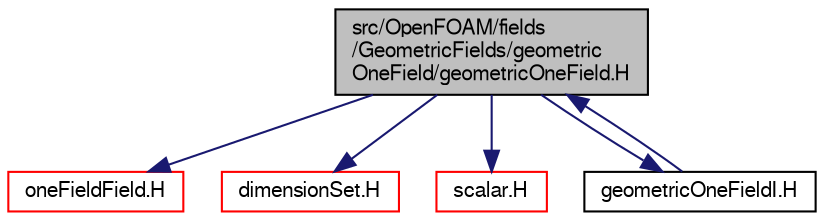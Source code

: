 digraph "src/OpenFOAM/fields/GeometricFields/geometricOneField/geometricOneField.H"
{
  bgcolor="transparent";
  edge [fontname="FreeSans",fontsize="10",labelfontname="FreeSans",labelfontsize="10"];
  node [fontname="FreeSans",fontsize="10",shape=record];
  Node0 [label="src/OpenFOAM/fields\l/GeometricFields/geometric\lOneField/geometricOneField.H",height=0.2,width=0.4,color="black", fillcolor="grey75", style="filled", fontcolor="black"];
  Node0 -> Node1 [color="midnightblue",fontsize="10",style="solid",fontname="FreeSans"];
  Node1 [label="oneFieldField.H",height=0.2,width=0.4,color="red",URL="$a09494.html"];
  Node0 -> Node30 [color="midnightblue",fontsize="10",style="solid",fontname="FreeSans"];
  Node30 [label="dimensionSet.H",height=0.2,width=0.4,color="red",URL="$a09386.html"];
  Node0 -> Node5 [color="midnightblue",fontsize="10",style="solid",fontname="FreeSans"];
  Node5 [label="scalar.H",height=0.2,width=0.4,color="red",URL="$a12533.html"];
  Node0 -> Node102 [color="midnightblue",fontsize="10",style="solid",fontname="FreeSans"];
  Node102 [label="geometricOneFieldI.H",height=0.2,width=0.4,color="black",URL="$a09845.html"];
  Node102 -> Node0 [color="midnightblue",fontsize="10",style="solid",fontname="FreeSans"];
}
